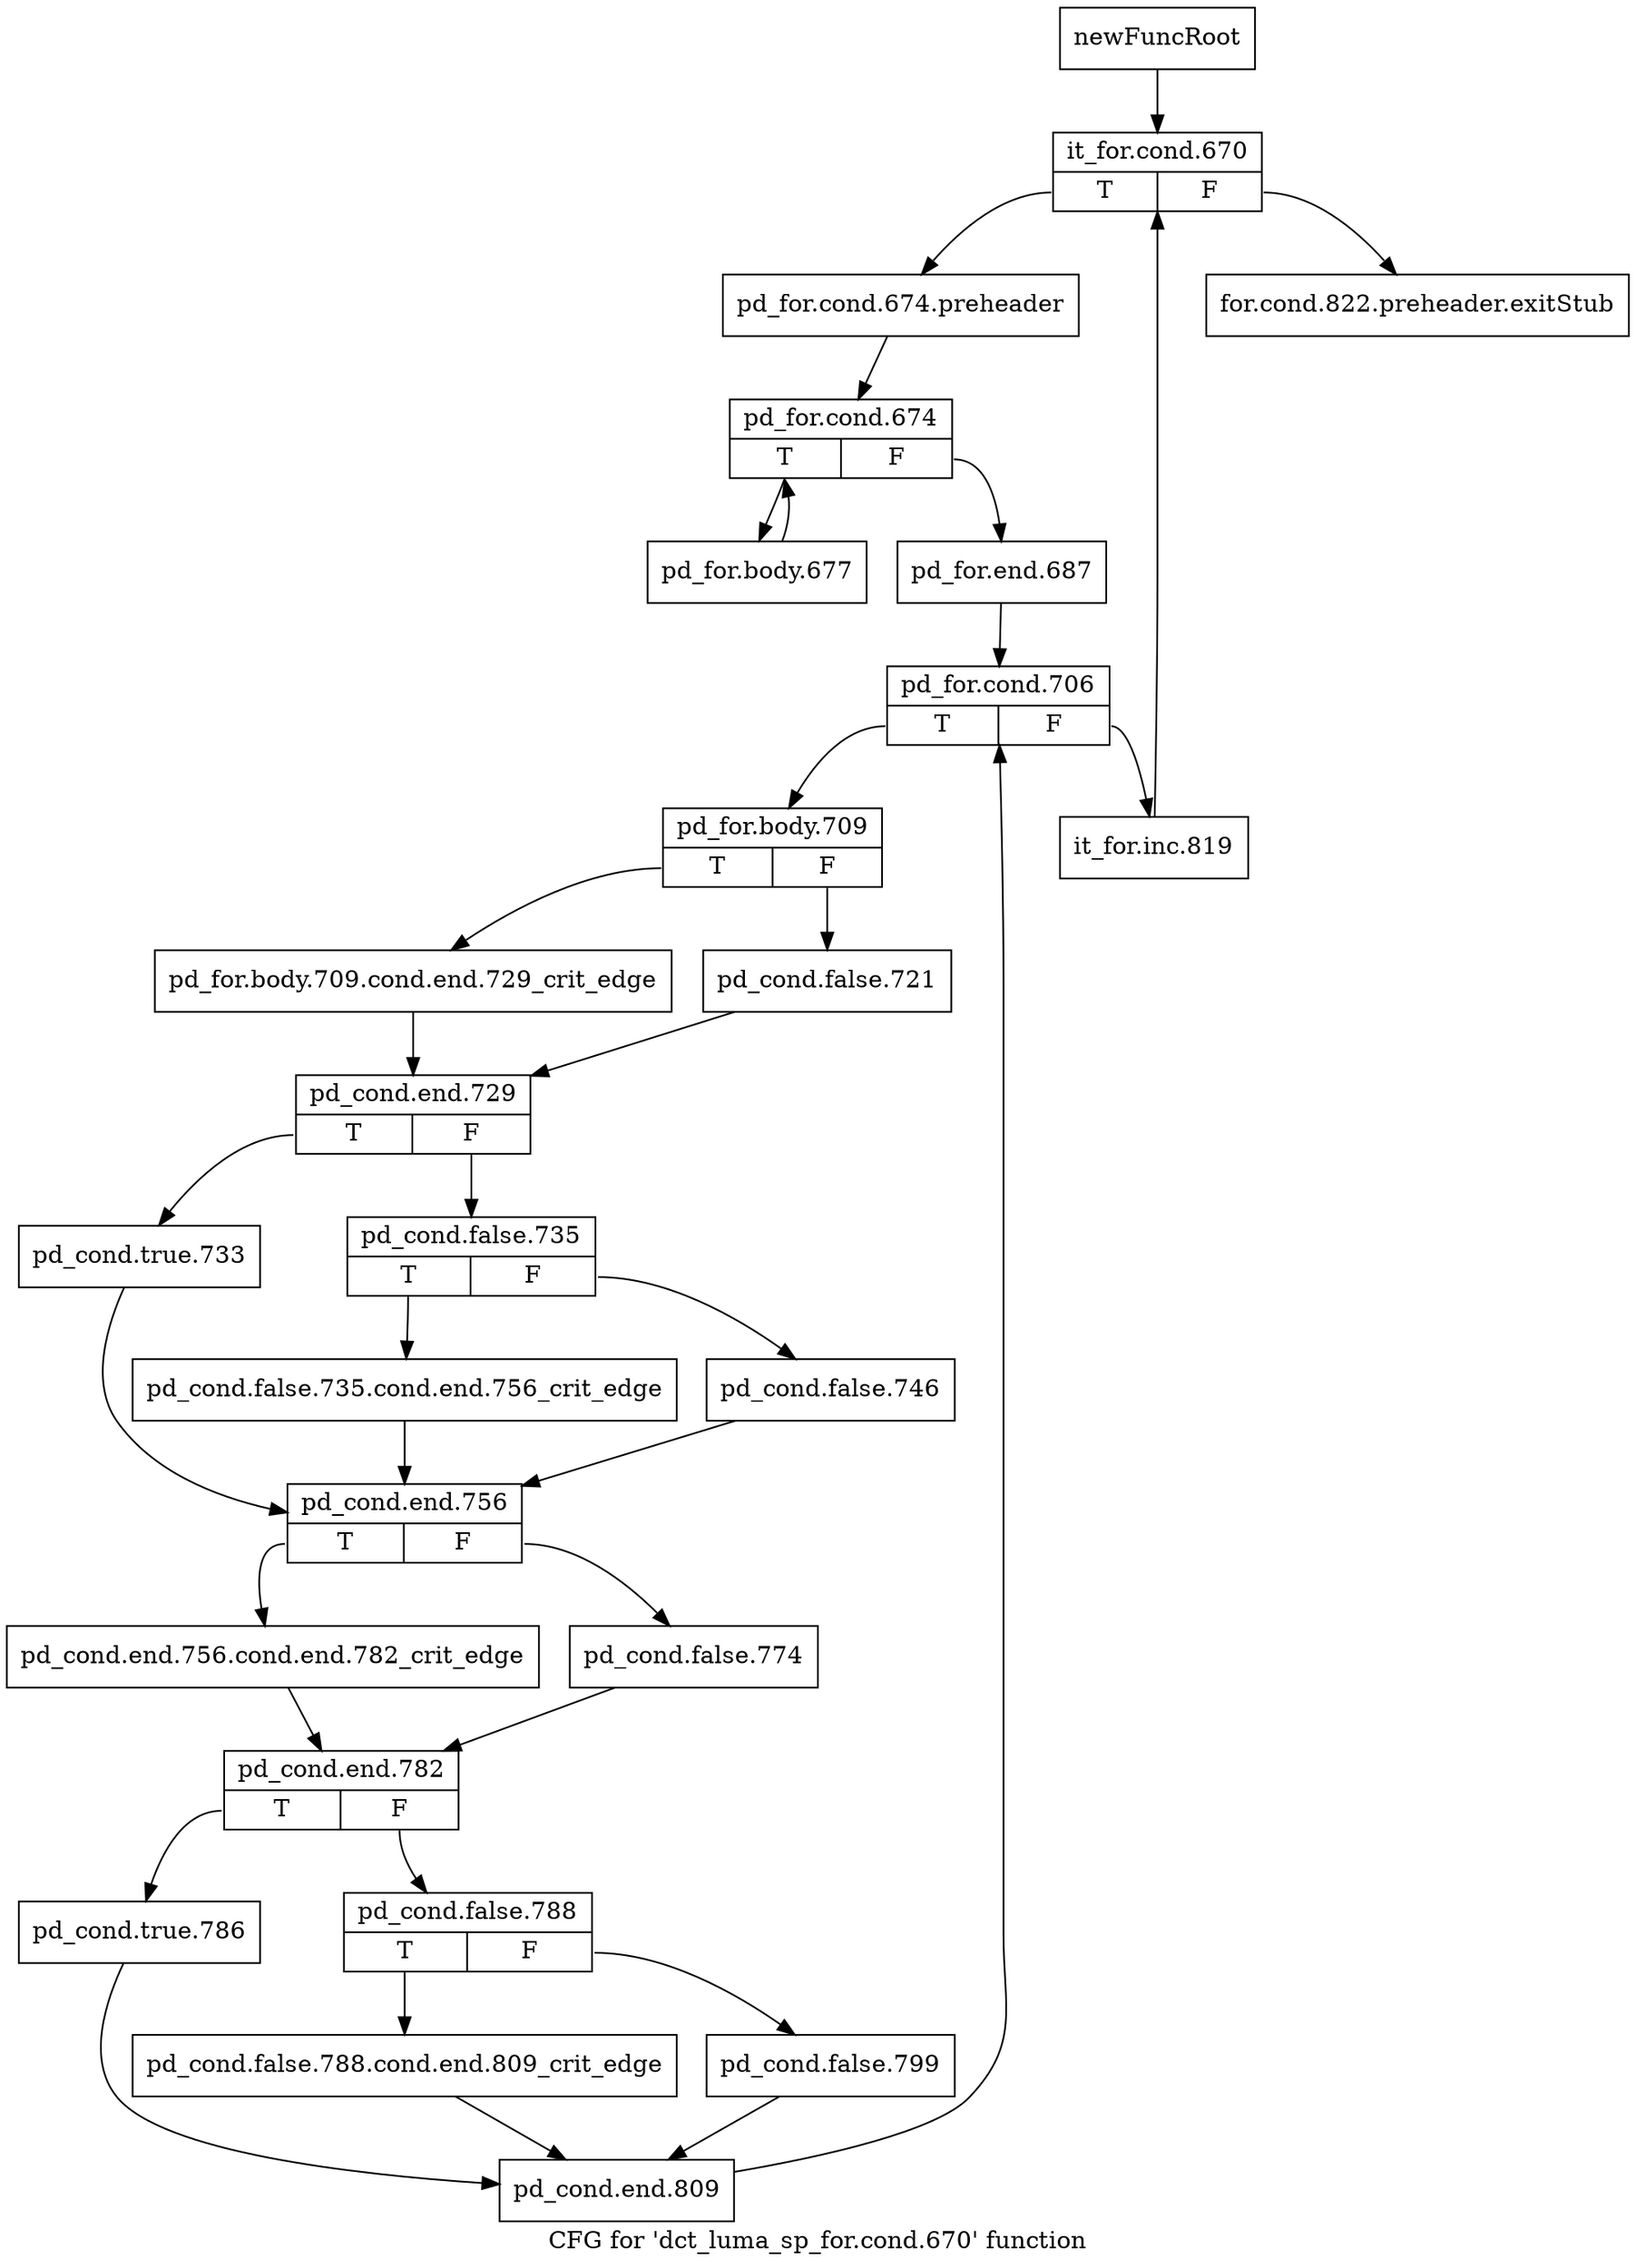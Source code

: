 digraph "CFG for 'dct_luma_sp_for.cond.670' function" {
	label="CFG for 'dct_luma_sp_for.cond.670' function";

	Node0x22c3430 [shape=record,label="{newFuncRoot}"];
	Node0x22c3430 -> Node0x22c39f0;
	Node0x22c39a0 [shape=record,label="{for.cond.822.preheader.exitStub}"];
	Node0x22c39f0 [shape=record,label="{it_for.cond.670|{<s0>T|<s1>F}}"];
	Node0x22c39f0:s0 -> Node0x22c3a40;
	Node0x22c39f0:s1 -> Node0x22c39a0;
	Node0x22c3a40 [shape=record,label="{pd_for.cond.674.preheader}"];
	Node0x22c3a40 -> Node0x22c3a90;
	Node0x22c3a90 [shape=record,label="{pd_for.cond.674|{<s0>T|<s1>F}}"];
	Node0x22c3a90:s0 -> Node0x22c4120;
	Node0x22c3a90:s1 -> Node0x22c3ae0;
	Node0x22c3ae0 [shape=record,label="{pd_for.end.687}"];
	Node0x22c3ae0 -> Node0x22c3b30;
	Node0x22c3b30 [shape=record,label="{pd_for.cond.706|{<s0>T|<s1>F}}"];
	Node0x22c3b30:s0 -> Node0x22c3bd0;
	Node0x22c3b30:s1 -> Node0x22c3b80;
	Node0x22c3b80 [shape=record,label="{it_for.inc.819}"];
	Node0x22c3b80 -> Node0x22c39f0;
	Node0x22c3bd0 [shape=record,label="{pd_for.body.709|{<s0>T|<s1>F}}"];
	Node0x22c3bd0:s0 -> Node0x22c3c70;
	Node0x22c3bd0:s1 -> Node0x22c3c20;
	Node0x22c3c20 [shape=record,label="{pd_cond.false.721}"];
	Node0x22c3c20 -> Node0x22c3cc0;
	Node0x22c3c70 [shape=record,label="{pd_for.body.709.cond.end.729_crit_edge}"];
	Node0x22c3c70 -> Node0x22c3cc0;
	Node0x22c3cc0 [shape=record,label="{pd_cond.end.729|{<s0>T|<s1>F}}"];
	Node0x22c3cc0:s0 -> Node0x22c3e00;
	Node0x22c3cc0:s1 -> Node0x22c3d10;
	Node0x22c3d10 [shape=record,label="{pd_cond.false.735|{<s0>T|<s1>F}}"];
	Node0x22c3d10:s0 -> Node0x22c3db0;
	Node0x22c3d10:s1 -> Node0x22c3d60;
	Node0x22c3d60 [shape=record,label="{pd_cond.false.746}"];
	Node0x22c3d60 -> Node0x22c3e50;
	Node0x22c3db0 [shape=record,label="{pd_cond.false.735.cond.end.756_crit_edge}"];
	Node0x22c3db0 -> Node0x22c3e50;
	Node0x22c3e00 [shape=record,label="{pd_cond.true.733}"];
	Node0x22c3e00 -> Node0x22c3e50;
	Node0x22c3e50 [shape=record,label="{pd_cond.end.756|{<s0>T|<s1>F}}"];
	Node0x22c3e50:s0 -> Node0x22c3ef0;
	Node0x22c3e50:s1 -> Node0x22c3ea0;
	Node0x22c3ea0 [shape=record,label="{pd_cond.false.774}"];
	Node0x22c3ea0 -> Node0x22c3f40;
	Node0x22c3ef0 [shape=record,label="{pd_cond.end.756.cond.end.782_crit_edge}"];
	Node0x22c3ef0 -> Node0x22c3f40;
	Node0x22c3f40 [shape=record,label="{pd_cond.end.782|{<s0>T|<s1>F}}"];
	Node0x22c3f40:s0 -> Node0x22c4080;
	Node0x22c3f40:s1 -> Node0x22c3f90;
	Node0x22c3f90 [shape=record,label="{pd_cond.false.788|{<s0>T|<s1>F}}"];
	Node0x22c3f90:s0 -> Node0x22c4030;
	Node0x22c3f90:s1 -> Node0x22c3fe0;
	Node0x22c3fe0 [shape=record,label="{pd_cond.false.799}"];
	Node0x22c3fe0 -> Node0x22c40d0;
	Node0x22c4030 [shape=record,label="{pd_cond.false.788.cond.end.809_crit_edge}"];
	Node0x22c4030 -> Node0x22c40d0;
	Node0x22c4080 [shape=record,label="{pd_cond.true.786}"];
	Node0x22c4080 -> Node0x22c40d0;
	Node0x22c40d0 [shape=record,label="{pd_cond.end.809}"];
	Node0x22c40d0 -> Node0x22c3b30;
	Node0x22c4120 [shape=record,label="{pd_for.body.677}"];
	Node0x22c4120 -> Node0x22c3a90;
}
